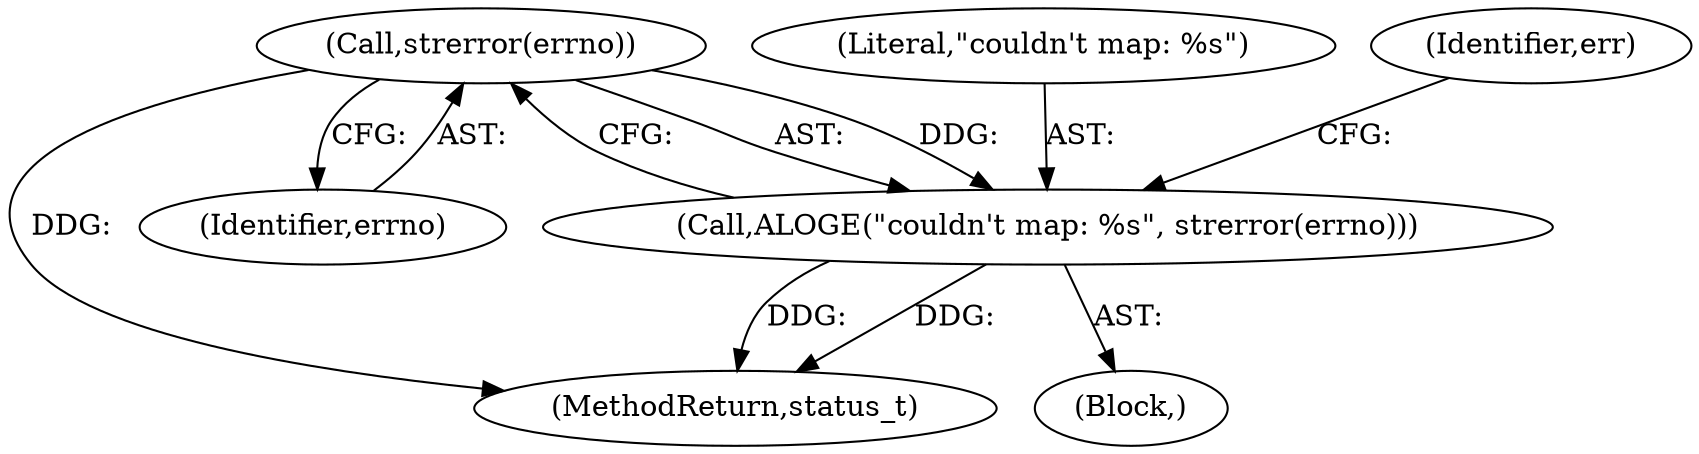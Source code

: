 digraph "0_Android_db829699d3293f254a7387894303451a91278986@API" {
"1000526" [label="(Call,strerror(errno))"];
"1000524" [label="(Call,ALOGE(\"couldn't map: %s\", strerror(errno)))"];
"1001364" [label="(MethodReturn,status_t)"];
"1000525" [label="(Literal,\"couldn't map: %s\")"];
"1000529" [label="(Identifier,err)"];
"1000523" [label="(Block,)"];
"1000526" [label="(Call,strerror(errno))"];
"1000524" [label="(Call,ALOGE(\"couldn't map: %s\", strerror(errno)))"];
"1000527" [label="(Identifier,errno)"];
"1000526" -> "1000524"  [label="AST: "];
"1000526" -> "1000527"  [label="CFG: "];
"1000527" -> "1000526"  [label="AST: "];
"1000524" -> "1000526"  [label="CFG: "];
"1000526" -> "1001364"  [label="DDG: "];
"1000526" -> "1000524"  [label="DDG: "];
"1000524" -> "1000523"  [label="AST: "];
"1000525" -> "1000524"  [label="AST: "];
"1000529" -> "1000524"  [label="CFG: "];
"1000524" -> "1001364"  [label="DDG: "];
"1000524" -> "1001364"  [label="DDG: "];
}
